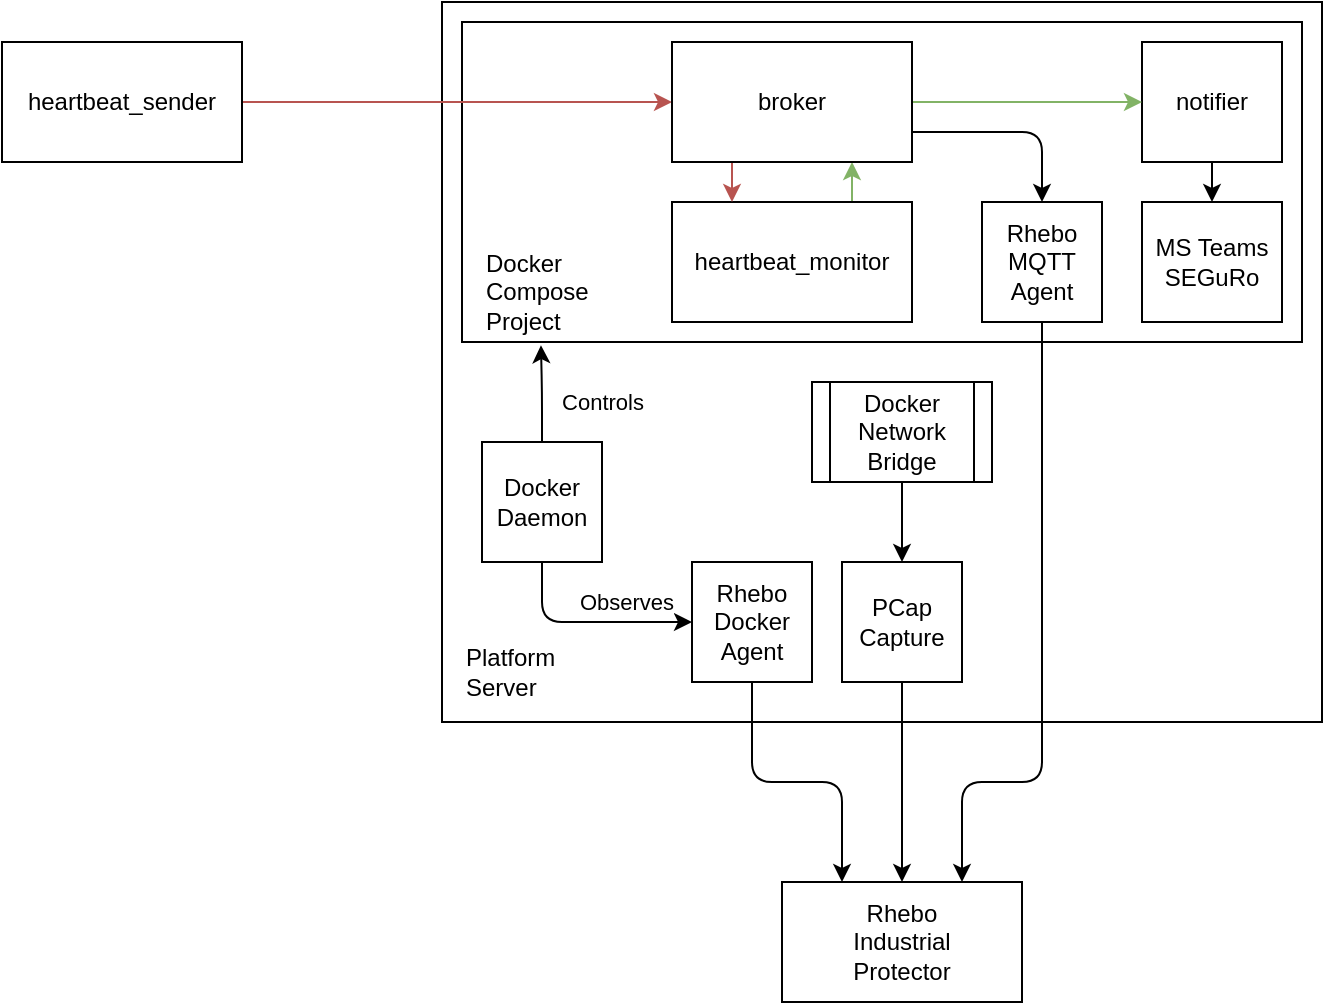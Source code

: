 <mxfile>
    <diagram id="h8squ6jaEmmCqab0tMUe" name="Page-1">
        <mxGraphModel dx="881" dy="774" grid="1" gridSize="10" guides="1" tooltips="1" connect="1" arrows="1" fold="1" page="1" pageScale="1" pageWidth="850" pageHeight="1100" math="0" shadow="0">
            <root>
                <mxCell id="0"/>
                <mxCell id="1" parent="0"/>
                <mxCell id="41" value="" style="rounded=0;whiteSpace=wrap;html=1;" vertex="1" parent="1">
                    <mxGeometry x="270" width="440" height="360" as="geometry"/>
                </mxCell>
                <mxCell id="33" value="" style="rounded=0;whiteSpace=wrap;html=1;align=right;" vertex="1" parent="1">
                    <mxGeometry x="280" y="10" width="420" height="160" as="geometry"/>
                </mxCell>
                <mxCell id="6" style="edgeStyle=none;html=1;exitX=1;exitY=0.5;exitDx=0;exitDy=0;entryX=0;entryY=0.5;entryDx=0;entryDy=0;fillColor=#f8cecc;strokeColor=#b85450;" edge="1" parent="1" source="2" target="5">
                    <mxGeometry relative="1" as="geometry"/>
                </mxCell>
                <mxCell id="2" value="heartbeat_sender" style="rounded=0;whiteSpace=wrap;html=1;" vertex="1" parent="1">
                    <mxGeometry x="50" y="20" width="120" height="60" as="geometry"/>
                </mxCell>
                <mxCell id="8" style="edgeStyle=none;html=1;exitX=0.75;exitY=0;exitDx=0;exitDy=0;entryX=0.75;entryY=1;entryDx=0;entryDy=0;fillColor=#d5e8d4;strokeColor=#82b366;" edge="1" parent="1" source="3" target="5">
                    <mxGeometry relative="1" as="geometry"/>
                </mxCell>
                <mxCell id="3" value="heartbeat_monitor" style="rounded=0;whiteSpace=wrap;html=1;" vertex="1" parent="1">
                    <mxGeometry x="385" y="100" width="120" height="60" as="geometry"/>
                </mxCell>
                <mxCell id="12" style="edgeStyle=none;html=1;exitX=0.5;exitY=1;exitDx=0;exitDy=0;entryX=0.5;entryY=0;entryDx=0;entryDy=0;" edge="1" parent="1" source="4" target="11">
                    <mxGeometry relative="1" as="geometry"/>
                </mxCell>
                <mxCell id="4" value="notifier" style="rounded=0;whiteSpace=wrap;html=1;" vertex="1" parent="1">
                    <mxGeometry x="620" y="20" width="70" height="60" as="geometry"/>
                </mxCell>
                <mxCell id="7" style="edgeStyle=none;html=1;exitX=0.25;exitY=1;exitDx=0;exitDy=0;entryX=0.25;entryY=0;entryDx=0;entryDy=0;fillColor=#f8cecc;strokeColor=#b85450;" edge="1" parent="1" source="5" target="3">
                    <mxGeometry relative="1" as="geometry"/>
                </mxCell>
                <mxCell id="9" style="edgeStyle=orthogonalEdgeStyle;html=1;exitX=1;exitY=0.5;exitDx=0;exitDy=0;entryX=0;entryY=0.5;entryDx=0;entryDy=0;fillColor=#d5e8d4;strokeColor=#82b366;" edge="1" parent="1" source="5" target="4">
                    <mxGeometry relative="1" as="geometry"/>
                </mxCell>
                <mxCell id="31" style="edgeStyle=orthogonalEdgeStyle;html=1;exitX=1;exitY=0.75;exitDx=0;exitDy=0;entryX=0.5;entryY=0;entryDx=0;entryDy=0;" edge="1" parent="1" source="5" target="29">
                    <mxGeometry relative="1" as="geometry">
                        <mxPoint x="570" y="190" as="targetPoint"/>
                    </mxGeometry>
                </mxCell>
                <mxCell id="5" value="broker" style="rounded=0;whiteSpace=wrap;html=1;" vertex="1" parent="1">
                    <mxGeometry x="385" y="20" width="120" height="60" as="geometry"/>
                </mxCell>
                <mxCell id="11" value="MS Teams&lt;br&gt;SEGuRo" style="rounded=0;whiteSpace=wrap;html=1;" vertex="1" parent="1">
                    <mxGeometry x="620" y="100" width="70" height="60" as="geometry"/>
                </mxCell>
                <mxCell id="14" value="Rhebo&lt;br&gt;Industrial&lt;br&gt;Protector" style="rounded=0;whiteSpace=wrap;html=1;" vertex="1" parent="1">
                    <mxGeometry x="440" y="440" width="120" height="60" as="geometry"/>
                </mxCell>
                <mxCell id="19" style="edgeStyle=orthogonalEdgeStyle;html=1;exitX=0.5;exitY=1;exitDx=0;exitDy=0;entryX=0.25;entryY=0;entryDx=0;entryDy=0;" edge="1" parent="1" source="16" target="14">
                    <mxGeometry relative="1" as="geometry">
                        <mxPoint x="380" y="480" as="targetPoint"/>
                    </mxGeometry>
                </mxCell>
                <mxCell id="22" style="edgeStyle=orthogonalEdgeStyle;html=1;exitX=0.5;exitY=1;exitDx=0;exitDy=0;entryX=0.5;entryY=0;entryDx=0;entryDy=0;" edge="1" parent="1" source="21" target="14">
                    <mxGeometry relative="1" as="geometry"/>
                </mxCell>
                <mxCell id="21" value="PCap&lt;br&gt;Capture" style="rounded=0;whiteSpace=wrap;html=1;" vertex="1" parent="1">
                    <mxGeometry x="470" y="280" width="60" height="60" as="geometry"/>
                </mxCell>
                <mxCell id="16" value="Rhebo&lt;br&gt;Docker&lt;br&gt;Agent" style="rounded=0;whiteSpace=wrap;html=1;" vertex="1" parent="1">
                    <mxGeometry x="395" y="280" width="60" height="60" as="geometry"/>
                </mxCell>
                <mxCell id="30" style="edgeStyle=orthogonalEdgeStyle;html=1;exitX=0.5;exitY=1;exitDx=0;exitDy=0;entryX=0.75;entryY=0;entryDx=0;entryDy=0;" edge="1" parent="1" source="29" target="14">
                    <mxGeometry relative="1" as="geometry">
                        <Array as="points">
                            <mxPoint x="570" y="390"/>
                            <mxPoint x="530" y="390"/>
                        </Array>
                    </mxGeometry>
                </mxCell>
                <mxCell id="29" value="Rhebo&lt;br&gt;MQTT&lt;br&gt;Agent" style="rounded=0;whiteSpace=wrap;html=1;" vertex="1" parent="1">
                    <mxGeometry x="540" y="100" width="60" height="60" as="geometry"/>
                </mxCell>
                <mxCell id="34" style="edgeStyle=orthogonalEdgeStyle;html=1;exitX=0.5;exitY=1;exitDx=0;exitDy=0;entryX=0;entryY=0.5;entryDx=0;entryDy=0;" edge="1" parent="1" source="32" target="16">
                    <mxGeometry relative="1" as="geometry"/>
                </mxCell>
                <mxCell id="43" value="Observes" style="edgeLabel;html=1;align=center;verticalAlign=middle;resizable=0;points=[];" vertex="1" connectable="0" parent="34">
                    <mxGeometry x="0.122" y="-3" relative="1" as="geometry">
                        <mxPoint x="13" y="-13" as="offset"/>
                    </mxGeometry>
                </mxCell>
                <mxCell id="37" style="edgeStyle=orthogonalEdgeStyle;html=1;exitX=0.5;exitY=0;exitDx=0;exitDy=0;entryX=0.094;entryY=1.01;entryDx=0;entryDy=0;entryPerimeter=0;" edge="1" parent="1" source="32" target="33">
                    <mxGeometry relative="1" as="geometry"/>
                </mxCell>
                <mxCell id="38" value="Controls" style="edgeLabel;html=1;align=center;verticalAlign=middle;resizable=0;points=[];rotation=0;" vertex="1" connectable="0" parent="37">
                    <mxGeometry x="-0.467" y="4" relative="1" as="geometry">
                        <mxPoint x="34" y="-7" as="offset"/>
                    </mxGeometry>
                </mxCell>
                <mxCell id="32" value="Docker&lt;br&gt;Daemon" style="rounded=0;whiteSpace=wrap;html=1;" vertex="1" parent="1">
                    <mxGeometry x="290" y="220" width="60" height="60" as="geometry"/>
                </mxCell>
                <mxCell id="35" value="&lt;span style=&quot;&quot;&gt;Docker&lt;/span&gt;&lt;br style=&quot;border-color: var(--border-color);&quot;&gt;&lt;span style=&quot;&quot;&gt;Compose&lt;/span&gt;&lt;br style=&quot;border-color: var(--border-color);&quot;&gt;&lt;span style=&quot;&quot;&gt;Project&lt;/span&gt;" style="text;html=1;strokeColor=none;fillColor=none;align=left;verticalAlign=middle;whiteSpace=wrap;rounded=0;" vertex="1" parent="1">
                    <mxGeometry x="290" y="130" width="60" height="30" as="geometry"/>
                </mxCell>
                <mxCell id="42" value="&lt;div style=&quot;&quot;&gt;&lt;span style=&quot;background-color: initial;&quot;&gt;Platform&lt;/span&gt;&lt;/div&gt;&lt;div style=&quot;&quot;&gt;&lt;span style=&quot;background-color: initial;&quot;&gt;Server&lt;/span&gt;&lt;/div&gt;" style="text;html=1;strokeColor=none;fillColor=none;align=left;verticalAlign=middle;whiteSpace=wrap;rounded=0;" vertex="1" parent="1">
                    <mxGeometry x="280" y="320" width="60" height="30" as="geometry"/>
                </mxCell>
                <mxCell id="45" style="edgeStyle=orthogonalEdgeStyle;html=1;exitX=0.5;exitY=1;exitDx=0;exitDy=0;entryX=0.5;entryY=0;entryDx=0;entryDy=0;" edge="1" parent="1" source="44" target="21">
                    <mxGeometry relative="1" as="geometry"/>
                </mxCell>
                <mxCell id="44" value="Docker&lt;br&gt;Network&lt;br&gt;Bridge" style="shape=process;whiteSpace=wrap;html=1;backgroundOutline=1;" vertex="1" parent="1">
                    <mxGeometry x="455" y="190" width="90" height="50" as="geometry"/>
                </mxCell>
            </root>
        </mxGraphModel>
    </diagram>
</mxfile>
